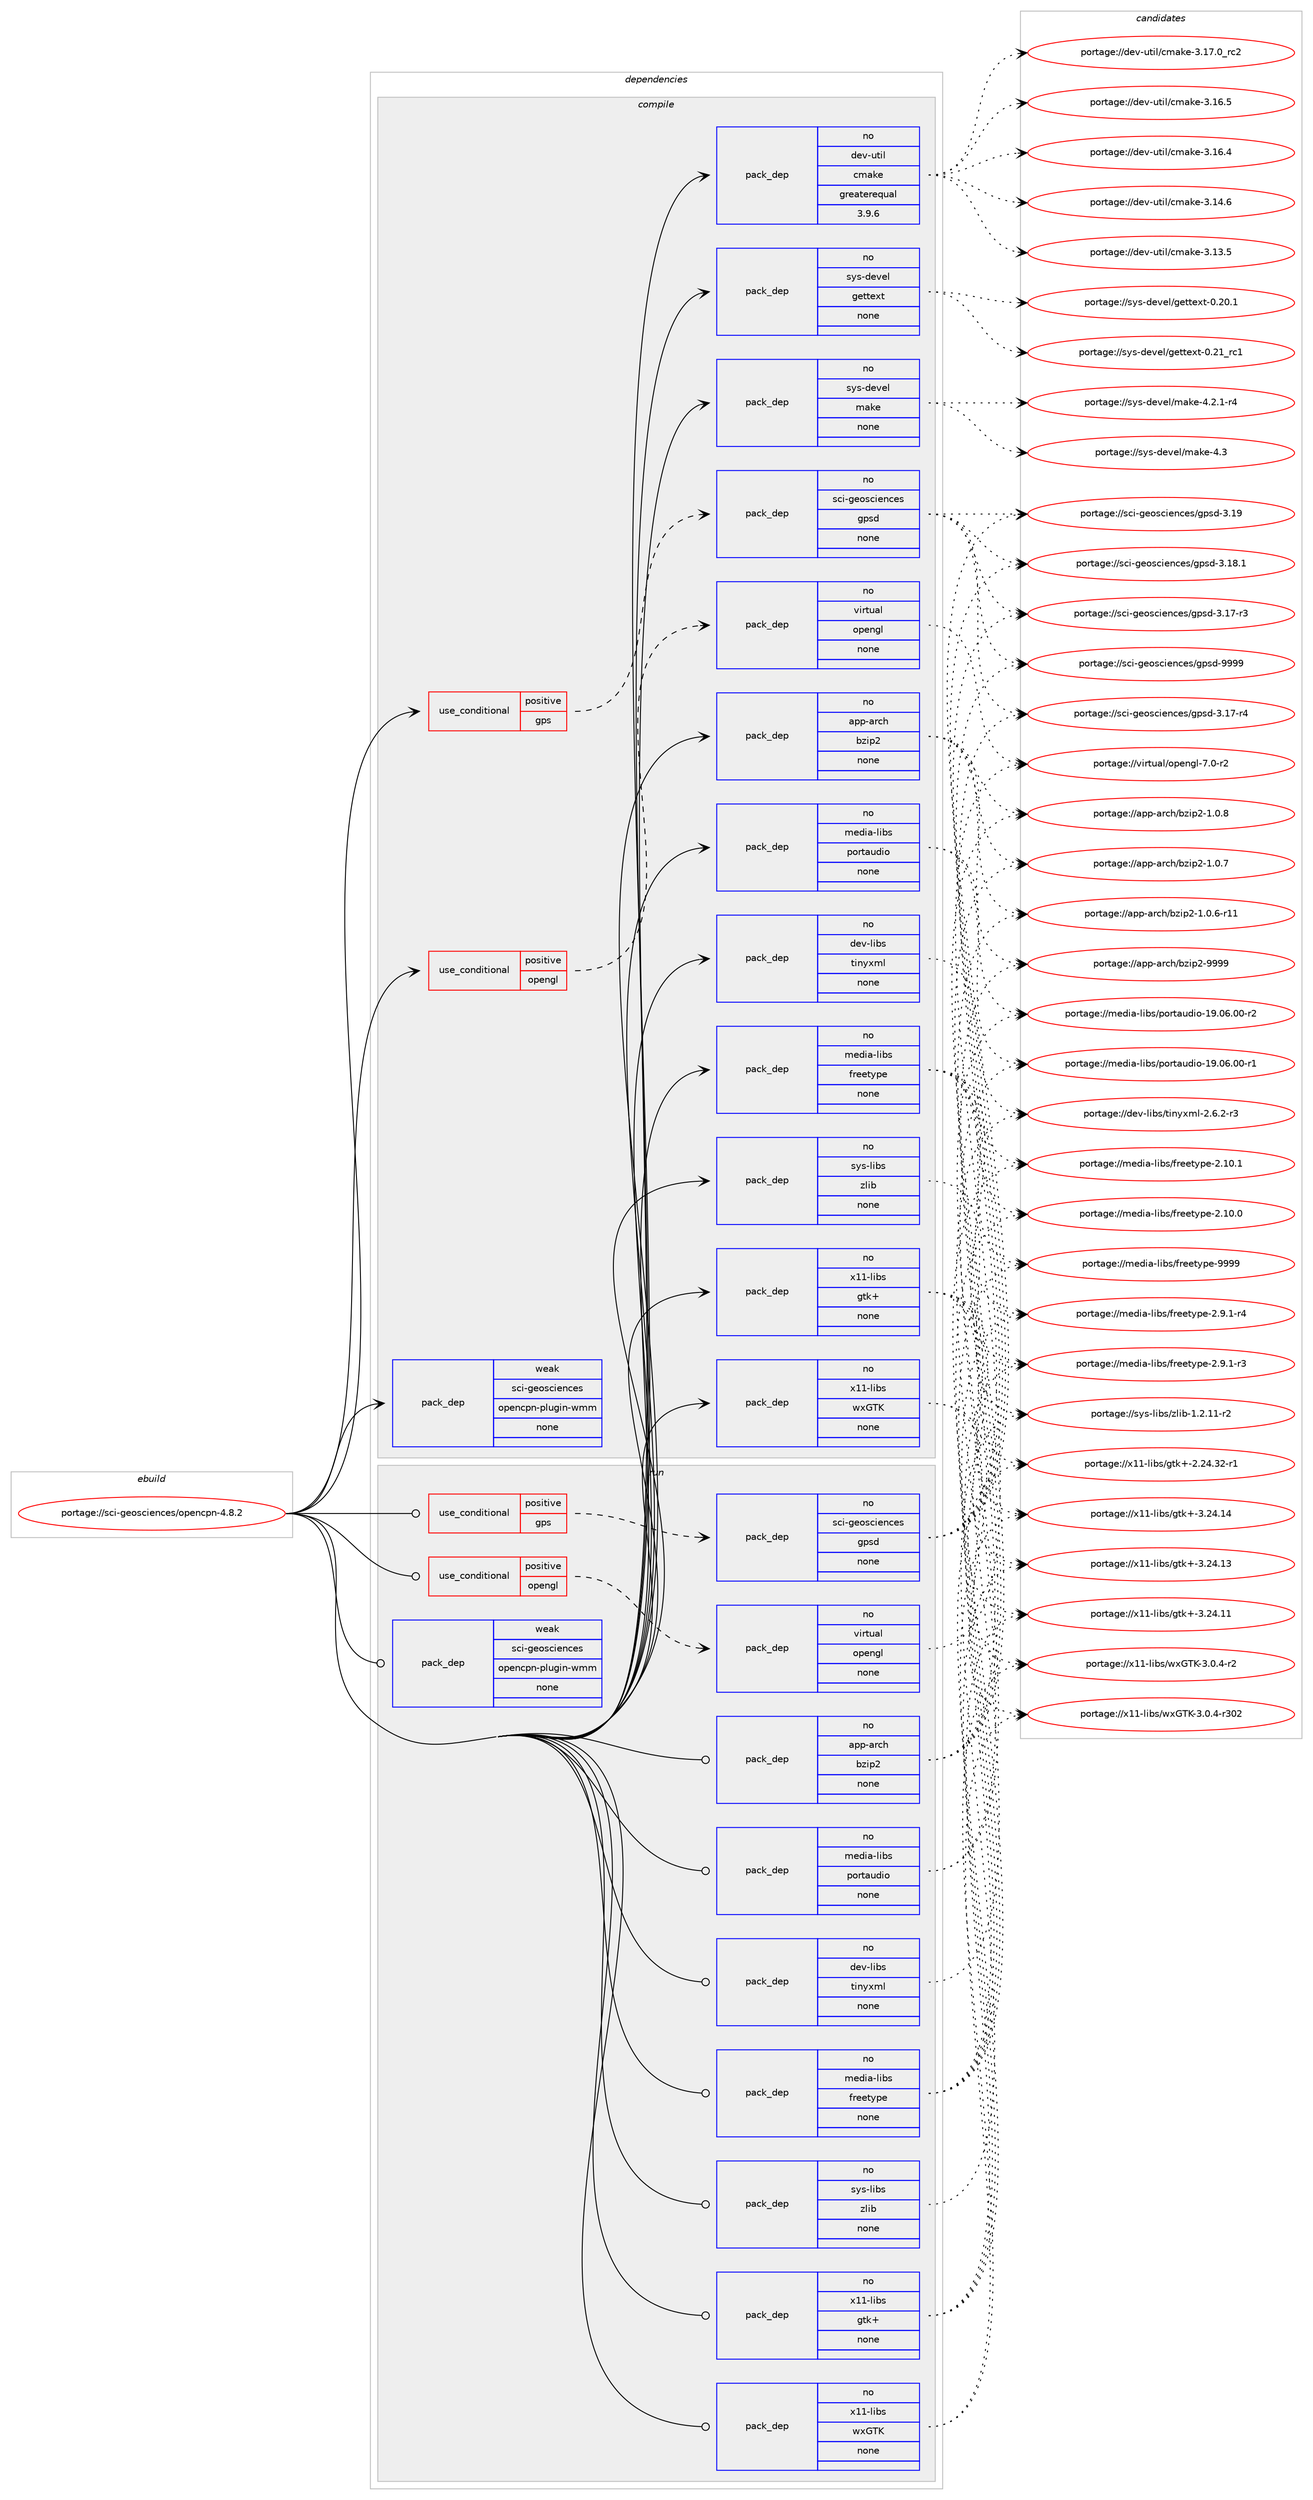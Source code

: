 digraph prolog {

# *************
# Graph options
# *************

newrank=true;
concentrate=true;
compound=true;
graph [rankdir=LR,fontname=Helvetica,fontsize=10,ranksep=1.5];#, ranksep=2.5, nodesep=0.2];
edge  [arrowhead=vee];
node  [fontname=Helvetica,fontsize=10];

# **********
# The ebuild
# **********

subgraph cluster_leftcol {
color=gray;
rank=same;
label=<<i>ebuild</i>>;
id [label="portage://sci-geosciences/opencpn-4.8.2", color=red, width=4, href="../sci-geosciences/opencpn-4.8.2.svg"];
}

# ****************
# The dependencies
# ****************

subgraph cluster_midcol {
color=gray;
label=<<i>dependencies</i>>;
subgraph cluster_compile {
fillcolor="#eeeeee";
style=filled;
label=<<i>compile</i>>;
subgraph cond7428 {
dependency40757 [label=<<TABLE BORDER="0" CELLBORDER="1" CELLSPACING="0" CELLPADDING="4"><TR><TD ROWSPAN="3" CELLPADDING="10">use_conditional</TD></TR><TR><TD>positive</TD></TR><TR><TD>gps</TD></TR></TABLE>>, shape=none, color=red];
subgraph pack32463 {
dependency40758 [label=<<TABLE BORDER="0" CELLBORDER="1" CELLSPACING="0" CELLPADDING="4" WIDTH="220"><TR><TD ROWSPAN="6" CELLPADDING="30">pack_dep</TD></TR><TR><TD WIDTH="110">no</TD></TR><TR><TD>sci-geosciences</TD></TR><TR><TD>gpsd</TD></TR><TR><TD>none</TD></TR><TR><TD></TD></TR></TABLE>>, shape=none, color=blue];
}
dependency40757:e -> dependency40758:w [weight=20,style="dashed",arrowhead="vee"];
}
id:e -> dependency40757:w [weight=20,style="solid",arrowhead="vee"];
subgraph cond7429 {
dependency40759 [label=<<TABLE BORDER="0" CELLBORDER="1" CELLSPACING="0" CELLPADDING="4"><TR><TD ROWSPAN="3" CELLPADDING="10">use_conditional</TD></TR><TR><TD>positive</TD></TR><TR><TD>opengl</TD></TR></TABLE>>, shape=none, color=red];
subgraph pack32464 {
dependency40760 [label=<<TABLE BORDER="0" CELLBORDER="1" CELLSPACING="0" CELLPADDING="4" WIDTH="220"><TR><TD ROWSPAN="6" CELLPADDING="30">pack_dep</TD></TR><TR><TD WIDTH="110">no</TD></TR><TR><TD>virtual</TD></TR><TR><TD>opengl</TD></TR><TR><TD>none</TD></TR><TR><TD></TD></TR></TABLE>>, shape=none, color=blue];
}
dependency40759:e -> dependency40760:w [weight=20,style="dashed",arrowhead="vee"];
}
id:e -> dependency40759:w [weight=20,style="solid",arrowhead="vee"];
subgraph pack32465 {
dependency40761 [label=<<TABLE BORDER="0" CELLBORDER="1" CELLSPACING="0" CELLPADDING="4" WIDTH="220"><TR><TD ROWSPAN="6" CELLPADDING="30">pack_dep</TD></TR><TR><TD WIDTH="110">no</TD></TR><TR><TD>app-arch</TD></TR><TR><TD>bzip2</TD></TR><TR><TD>none</TD></TR><TR><TD></TD></TR></TABLE>>, shape=none, color=blue];
}
id:e -> dependency40761:w [weight=20,style="solid",arrowhead="vee"];
subgraph pack32466 {
dependency40762 [label=<<TABLE BORDER="0" CELLBORDER="1" CELLSPACING="0" CELLPADDING="4" WIDTH="220"><TR><TD ROWSPAN="6" CELLPADDING="30">pack_dep</TD></TR><TR><TD WIDTH="110">no</TD></TR><TR><TD>dev-libs</TD></TR><TR><TD>tinyxml</TD></TR><TR><TD>none</TD></TR><TR><TD></TD></TR></TABLE>>, shape=none, color=blue];
}
id:e -> dependency40762:w [weight=20,style="solid",arrowhead="vee"];
subgraph pack32467 {
dependency40763 [label=<<TABLE BORDER="0" CELLBORDER="1" CELLSPACING="0" CELLPADDING="4" WIDTH="220"><TR><TD ROWSPAN="6" CELLPADDING="30">pack_dep</TD></TR><TR><TD WIDTH="110">no</TD></TR><TR><TD>dev-util</TD></TR><TR><TD>cmake</TD></TR><TR><TD>greaterequal</TD></TR><TR><TD>3.9.6</TD></TR></TABLE>>, shape=none, color=blue];
}
id:e -> dependency40763:w [weight=20,style="solid",arrowhead="vee"];
subgraph pack32468 {
dependency40764 [label=<<TABLE BORDER="0" CELLBORDER="1" CELLSPACING="0" CELLPADDING="4" WIDTH="220"><TR><TD ROWSPAN="6" CELLPADDING="30">pack_dep</TD></TR><TR><TD WIDTH="110">no</TD></TR><TR><TD>media-libs</TD></TR><TR><TD>freetype</TD></TR><TR><TD>none</TD></TR><TR><TD></TD></TR></TABLE>>, shape=none, color=blue];
}
id:e -> dependency40764:w [weight=20,style="solid",arrowhead="vee"];
subgraph pack32469 {
dependency40765 [label=<<TABLE BORDER="0" CELLBORDER="1" CELLSPACING="0" CELLPADDING="4" WIDTH="220"><TR><TD ROWSPAN="6" CELLPADDING="30">pack_dep</TD></TR><TR><TD WIDTH="110">no</TD></TR><TR><TD>media-libs</TD></TR><TR><TD>portaudio</TD></TR><TR><TD>none</TD></TR><TR><TD></TD></TR></TABLE>>, shape=none, color=blue];
}
id:e -> dependency40765:w [weight=20,style="solid",arrowhead="vee"];
subgraph pack32470 {
dependency40766 [label=<<TABLE BORDER="0" CELLBORDER="1" CELLSPACING="0" CELLPADDING="4" WIDTH="220"><TR><TD ROWSPAN="6" CELLPADDING="30">pack_dep</TD></TR><TR><TD WIDTH="110">no</TD></TR><TR><TD>sys-devel</TD></TR><TR><TD>gettext</TD></TR><TR><TD>none</TD></TR><TR><TD></TD></TR></TABLE>>, shape=none, color=blue];
}
id:e -> dependency40766:w [weight=20,style="solid",arrowhead="vee"];
subgraph pack32471 {
dependency40767 [label=<<TABLE BORDER="0" CELLBORDER="1" CELLSPACING="0" CELLPADDING="4" WIDTH="220"><TR><TD ROWSPAN="6" CELLPADDING="30">pack_dep</TD></TR><TR><TD WIDTH="110">no</TD></TR><TR><TD>sys-devel</TD></TR><TR><TD>make</TD></TR><TR><TD>none</TD></TR><TR><TD></TD></TR></TABLE>>, shape=none, color=blue];
}
id:e -> dependency40767:w [weight=20,style="solid",arrowhead="vee"];
subgraph pack32472 {
dependency40768 [label=<<TABLE BORDER="0" CELLBORDER="1" CELLSPACING="0" CELLPADDING="4" WIDTH="220"><TR><TD ROWSPAN="6" CELLPADDING="30">pack_dep</TD></TR><TR><TD WIDTH="110">no</TD></TR><TR><TD>sys-libs</TD></TR><TR><TD>zlib</TD></TR><TR><TD>none</TD></TR><TR><TD></TD></TR></TABLE>>, shape=none, color=blue];
}
id:e -> dependency40768:w [weight=20,style="solid",arrowhead="vee"];
subgraph pack32473 {
dependency40769 [label=<<TABLE BORDER="0" CELLBORDER="1" CELLSPACING="0" CELLPADDING="4" WIDTH="220"><TR><TD ROWSPAN="6" CELLPADDING="30">pack_dep</TD></TR><TR><TD WIDTH="110">no</TD></TR><TR><TD>x11-libs</TD></TR><TR><TD>gtk+</TD></TR><TR><TD>none</TD></TR><TR><TD></TD></TR></TABLE>>, shape=none, color=blue];
}
id:e -> dependency40769:w [weight=20,style="solid",arrowhead="vee"];
subgraph pack32474 {
dependency40770 [label=<<TABLE BORDER="0" CELLBORDER="1" CELLSPACING="0" CELLPADDING="4" WIDTH="220"><TR><TD ROWSPAN="6" CELLPADDING="30">pack_dep</TD></TR><TR><TD WIDTH="110">no</TD></TR><TR><TD>x11-libs</TD></TR><TR><TD>wxGTK</TD></TR><TR><TD>none</TD></TR><TR><TD></TD></TR></TABLE>>, shape=none, color=blue];
}
id:e -> dependency40770:w [weight=20,style="solid",arrowhead="vee"];
subgraph pack32475 {
dependency40771 [label=<<TABLE BORDER="0" CELLBORDER="1" CELLSPACING="0" CELLPADDING="4" WIDTH="220"><TR><TD ROWSPAN="6" CELLPADDING="30">pack_dep</TD></TR><TR><TD WIDTH="110">weak</TD></TR><TR><TD>sci-geosciences</TD></TR><TR><TD>opencpn-plugin-wmm</TD></TR><TR><TD>none</TD></TR><TR><TD></TD></TR></TABLE>>, shape=none, color=blue];
}
id:e -> dependency40771:w [weight=20,style="solid",arrowhead="vee"];
}
subgraph cluster_compileandrun {
fillcolor="#eeeeee";
style=filled;
label=<<i>compile and run</i>>;
}
subgraph cluster_run {
fillcolor="#eeeeee";
style=filled;
label=<<i>run</i>>;
subgraph cond7430 {
dependency40772 [label=<<TABLE BORDER="0" CELLBORDER="1" CELLSPACING="0" CELLPADDING="4"><TR><TD ROWSPAN="3" CELLPADDING="10">use_conditional</TD></TR><TR><TD>positive</TD></TR><TR><TD>gps</TD></TR></TABLE>>, shape=none, color=red];
subgraph pack32476 {
dependency40773 [label=<<TABLE BORDER="0" CELLBORDER="1" CELLSPACING="0" CELLPADDING="4" WIDTH="220"><TR><TD ROWSPAN="6" CELLPADDING="30">pack_dep</TD></TR><TR><TD WIDTH="110">no</TD></TR><TR><TD>sci-geosciences</TD></TR><TR><TD>gpsd</TD></TR><TR><TD>none</TD></TR><TR><TD></TD></TR></TABLE>>, shape=none, color=blue];
}
dependency40772:e -> dependency40773:w [weight=20,style="dashed",arrowhead="vee"];
}
id:e -> dependency40772:w [weight=20,style="solid",arrowhead="odot"];
subgraph cond7431 {
dependency40774 [label=<<TABLE BORDER="0" CELLBORDER="1" CELLSPACING="0" CELLPADDING="4"><TR><TD ROWSPAN="3" CELLPADDING="10">use_conditional</TD></TR><TR><TD>positive</TD></TR><TR><TD>opengl</TD></TR></TABLE>>, shape=none, color=red];
subgraph pack32477 {
dependency40775 [label=<<TABLE BORDER="0" CELLBORDER="1" CELLSPACING="0" CELLPADDING="4" WIDTH="220"><TR><TD ROWSPAN="6" CELLPADDING="30">pack_dep</TD></TR><TR><TD WIDTH="110">no</TD></TR><TR><TD>virtual</TD></TR><TR><TD>opengl</TD></TR><TR><TD>none</TD></TR><TR><TD></TD></TR></TABLE>>, shape=none, color=blue];
}
dependency40774:e -> dependency40775:w [weight=20,style="dashed",arrowhead="vee"];
}
id:e -> dependency40774:w [weight=20,style="solid",arrowhead="odot"];
subgraph pack32478 {
dependency40776 [label=<<TABLE BORDER="0" CELLBORDER="1" CELLSPACING="0" CELLPADDING="4" WIDTH="220"><TR><TD ROWSPAN="6" CELLPADDING="30">pack_dep</TD></TR><TR><TD WIDTH="110">no</TD></TR><TR><TD>app-arch</TD></TR><TR><TD>bzip2</TD></TR><TR><TD>none</TD></TR><TR><TD></TD></TR></TABLE>>, shape=none, color=blue];
}
id:e -> dependency40776:w [weight=20,style="solid",arrowhead="odot"];
subgraph pack32479 {
dependency40777 [label=<<TABLE BORDER="0" CELLBORDER="1" CELLSPACING="0" CELLPADDING="4" WIDTH="220"><TR><TD ROWSPAN="6" CELLPADDING="30">pack_dep</TD></TR><TR><TD WIDTH="110">no</TD></TR><TR><TD>dev-libs</TD></TR><TR><TD>tinyxml</TD></TR><TR><TD>none</TD></TR><TR><TD></TD></TR></TABLE>>, shape=none, color=blue];
}
id:e -> dependency40777:w [weight=20,style="solid",arrowhead="odot"];
subgraph pack32480 {
dependency40778 [label=<<TABLE BORDER="0" CELLBORDER="1" CELLSPACING="0" CELLPADDING="4" WIDTH="220"><TR><TD ROWSPAN="6" CELLPADDING="30">pack_dep</TD></TR><TR><TD WIDTH="110">no</TD></TR><TR><TD>media-libs</TD></TR><TR><TD>freetype</TD></TR><TR><TD>none</TD></TR><TR><TD></TD></TR></TABLE>>, shape=none, color=blue];
}
id:e -> dependency40778:w [weight=20,style="solid",arrowhead="odot"];
subgraph pack32481 {
dependency40779 [label=<<TABLE BORDER="0" CELLBORDER="1" CELLSPACING="0" CELLPADDING="4" WIDTH="220"><TR><TD ROWSPAN="6" CELLPADDING="30">pack_dep</TD></TR><TR><TD WIDTH="110">no</TD></TR><TR><TD>media-libs</TD></TR><TR><TD>portaudio</TD></TR><TR><TD>none</TD></TR><TR><TD></TD></TR></TABLE>>, shape=none, color=blue];
}
id:e -> dependency40779:w [weight=20,style="solid",arrowhead="odot"];
subgraph pack32482 {
dependency40780 [label=<<TABLE BORDER="0" CELLBORDER="1" CELLSPACING="0" CELLPADDING="4" WIDTH="220"><TR><TD ROWSPAN="6" CELLPADDING="30">pack_dep</TD></TR><TR><TD WIDTH="110">no</TD></TR><TR><TD>sys-libs</TD></TR><TR><TD>zlib</TD></TR><TR><TD>none</TD></TR><TR><TD></TD></TR></TABLE>>, shape=none, color=blue];
}
id:e -> dependency40780:w [weight=20,style="solid",arrowhead="odot"];
subgraph pack32483 {
dependency40781 [label=<<TABLE BORDER="0" CELLBORDER="1" CELLSPACING="0" CELLPADDING="4" WIDTH="220"><TR><TD ROWSPAN="6" CELLPADDING="30">pack_dep</TD></TR><TR><TD WIDTH="110">no</TD></TR><TR><TD>x11-libs</TD></TR><TR><TD>gtk+</TD></TR><TR><TD>none</TD></TR><TR><TD></TD></TR></TABLE>>, shape=none, color=blue];
}
id:e -> dependency40781:w [weight=20,style="solid",arrowhead="odot"];
subgraph pack32484 {
dependency40782 [label=<<TABLE BORDER="0" CELLBORDER="1" CELLSPACING="0" CELLPADDING="4" WIDTH="220"><TR><TD ROWSPAN="6" CELLPADDING="30">pack_dep</TD></TR><TR><TD WIDTH="110">no</TD></TR><TR><TD>x11-libs</TD></TR><TR><TD>wxGTK</TD></TR><TR><TD>none</TD></TR><TR><TD></TD></TR></TABLE>>, shape=none, color=blue];
}
id:e -> dependency40782:w [weight=20,style="solid",arrowhead="odot"];
subgraph pack32485 {
dependency40783 [label=<<TABLE BORDER="0" CELLBORDER="1" CELLSPACING="0" CELLPADDING="4" WIDTH="220"><TR><TD ROWSPAN="6" CELLPADDING="30">pack_dep</TD></TR><TR><TD WIDTH="110">weak</TD></TR><TR><TD>sci-geosciences</TD></TR><TR><TD>opencpn-plugin-wmm</TD></TR><TR><TD>none</TD></TR><TR><TD></TD></TR></TABLE>>, shape=none, color=blue];
}
id:e -> dependency40783:w [weight=20,style="solid",arrowhead="odot"];
}
}

# **************
# The candidates
# **************

subgraph cluster_choices {
rank=same;
color=gray;
label=<<i>candidates</i>>;

subgraph choice32463 {
color=black;
nodesep=1;
choice11599105451031011111159910510111099101115471031121151004557575757 [label="portage://sci-geosciences/gpsd-9999", color=red, width=4,href="../sci-geosciences/gpsd-9999.svg"];
choice11599105451031011111159910510111099101115471031121151004551464957 [label="portage://sci-geosciences/gpsd-3.19", color=red, width=4,href="../sci-geosciences/gpsd-3.19.svg"];
choice115991054510310111111599105101110991011154710311211510045514649564649 [label="portage://sci-geosciences/gpsd-3.18.1", color=red, width=4,href="../sci-geosciences/gpsd-3.18.1.svg"];
choice115991054510310111111599105101110991011154710311211510045514649554511452 [label="portage://sci-geosciences/gpsd-3.17-r4", color=red, width=4,href="../sci-geosciences/gpsd-3.17-r4.svg"];
choice115991054510310111111599105101110991011154710311211510045514649554511451 [label="portage://sci-geosciences/gpsd-3.17-r3", color=red, width=4,href="../sci-geosciences/gpsd-3.17-r3.svg"];
dependency40758:e -> choice11599105451031011111159910510111099101115471031121151004557575757:w [style=dotted,weight="100"];
dependency40758:e -> choice11599105451031011111159910510111099101115471031121151004551464957:w [style=dotted,weight="100"];
dependency40758:e -> choice115991054510310111111599105101110991011154710311211510045514649564649:w [style=dotted,weight="100"];
dependency40758:e -> choice115991054510310111111599105101110991011154710311211510045514649554511452:w [style=dotted,weight="100"];
dependency40758:e -> choice115991054510310111111599105101110991011154710311211510045514649554511451:w [style=dotted,weight="100"];
}
subgraph choice32464 {
color=black;
nodesep=1;
choice1181051141161179710847111112101110103108455546484511450 [label="portage://virtual/opengl-7.0-r2", color=red, width=4,href="../virtual/opengl-7.0-r2.svg"];
dependency40760:e -> choice1181051141161179710847111112101110103108455546484511450:w [style=dotted,weight="100"];
}
subgraph choice32465 {
color=black;
nodesep=1;
choice971121124597114991044798122105112504557575757 [label="portage://app-arch/bzip2-9999", color=red, width=4,href="../app-arch/bzip2-9999.svg"];
choice97112112459711499104479812210511250454946484656 [label="portage://app-arch/bzip2-1.0.8", color=red, width=4,href="../app-arch/bzip2-1.0.8.svg"];
choice97112112459711499104479812210511250454946484655 [label="portage://app-arch/bzip2-1.0.7", color=red, width=4,href="../app-arch/bzip2-1.0.7.svg"];
choice97112112459711499104479812210511250454946484654451144949 [label="portage://app-arch/bzip2-1.0.6-r11", color=red, width=4,href="../app-arch/bzip2-1.0.6-r11.svg"];
dependency40761:e -> choice971121124597114991044798122105112504557575757:w [style=dotted,weight="100"];
dependency40761:e -> choice97112112459711499104479812210511250454946484656:w [style=dotted,weight="100"];
dependency40761:e -> choice97112112459711499104479812210511250454946484655:w [style=dotted,weight="100"];
dependency40761:e -> choice97112112459711499104479812210511250454946484654451144949:w [style=dotted,weight="100"];
}
subgraph choice32466 {
color=black;
nodesep=1;
choice1001011184510810598115471161051101211201091084550465446504511451 [label="portage://dev-libs/tinyxml-2.6.2-r3", color=red, width=4,href="../dev-libs/tinyxml-2.6.2-r3.svg"];
dependency40762:e -> choice1001011184510810598115471161051101211201091084550465446504511451:w [style=dotted,weight="100"];
}
subgraph choice32467 {
color=black;
nodesep=1;
choice1001011184511711610510847991099710710145514649554648951149950 [label="portage://dev-util/cmake-3.17.0_rc2", color=red, width=4,href="../dev-util/cmake-3.17.0_rc2.svg"];
choice1001011184511711610510847991099710710145514649544653 [label="portage://dev-util/cmake-3.16.5", color=red, width=4,href="../dev-util/cmake-3.16.5.svg"];
choice1001011184511711610510847991099710710145514649544652 [label="portage://dev-util/cmake-3.16.4", color=red, width=4,href="../dev-util/cmake-3.16.4.svg"];
choice1001011184511711610510847991099710710145514649524654 [label="portage://dev-util/cmake-3.14.6", color=red, width=4,href="../dev-util/cmake-3.14.6.svg"];
choice1001011184511711610510847991099710710145514649514653 [label="portage://dev-util/cmake-3.13.5", color=red, width=4,href="../dev-util/cmake-3.13.5.svg"];
dependency40763:e -> choice1001011184511711610510847991099710710145514649554648951149950:w [style=dotted,weight="100"];
dependency40763:e -> choice1001011184511711610510847991099710710145514649544653:w [style=dotted,weight="100"];
dependency40763:e -> choice1001011184511711610510847991099710710145514649544652:w [style=dotted,weight="100"];
dependency40763:e -> choice1001011184511711610510847991099710710145514649524654:w [style=dotted,weight="100"];
dependency40763:e -> choice1001011184511711610510847991099710710145514649514653:w [style=dotted,weight="100"];
}
subgraph choice32468 {
color=black;
nodesep=1;
choice109101100105974510810598115471021141011011161211121014557575757 [label="portage://media-libs/freetype-9999", color=red, width=4,href="../media-libs/freetype-9999.svg"];
choice109101100105974510810598115471021141011011161211121014550465746494511452 [label="portage://media-libs/freetype-2.9.1-r4", color=red, width=4,href="../media-libs/freetype-2.9.1-r4.svg"];
choice109101100105974510810598115471021141011011161211121014550465746494511451 [label="portage://media-libs/freetype-2.9.1-r3", color=red, width=4,href="../media-libs/freetype-2.9.1-r3.svg"];
choice1091011001059745108105981154710211410110111612111210145504649484649 [label="portage://media-libs/freetype-2.10.1", color=red, width=4,href="../media-libs/freetype-2.10.1.svg"];
choice1091011001059745108105981154710211410110111612111210145504649484648 [label="portage://media-libs/freetype-2.10.0", color=red, width=4,href="../media-libs/freetype-2.10.0.svg"];
dependency40764:e -> choice109101100105974510810598115471021141011011161211121014557575757:w [style=dotted,weight="100"];
dependency40764:e -> choice109101100105974510810598115471021141011011161211121014550465746494511452:w [style=dotted,weight="100"];
dependency40764:e -> choice109101100105974510810598115471021141011011161211121014550465746494511451:w [style=dotted,weight="100"];
dependency40764:e -> choice1091011001059745108105981154710211410110111612111210145504649484649:w [style=dotted,weight="100"];
dependency40764:e -> choice1091011001059745108105981154710211410110111612111210145504649484648:w [style=dotted,weight="100"];
}
subgraph choice32469 {
color=black;
nodesep=1;
choice10910110010597451081059811547112111114116971171001051114549574648544648484511450 [label="portage://media-libs/portaudio-19.06.00-r2", color=red, width=4,href="../media-libs/portaudio-19.06.00-r2.svg"];
choice10910110010597451081059811547112111114116971171001051114549574648544648484511449 [label="portage://media-libs/portaudio-19.06.00-r1", color=red, width=4,href="../media-libs/portaudio-19.06.00-r1.svg"];
dependency40765:e -> choice10910110010597451081059811547112111114116971171001051114549574648544648484511450:w [style=dotted,weight="100"];
dependency40765:e -> choice10910110010597451081059811547112111114116971171001051114549574648544648484511449:w [style=dotted,weight="100"];
}
subgraph choice32470 {
color=black;
nodesep=1;
choice11512111545100101118101108471031011161161011201164548465049951149949 [label="portage://sys-devel/gettext-0.21_rc1", color=red, width=4,href="../sys-devel/gettext-0.21_rc1.svg"];
choice115121115451001011181011084710310111611610112011645484650484649 [label="portage://sys-devel/gettext-0.20.1", color=red, width=4,href="../sys-devel/gettext-0.20.1.svg"];
dependency40766:e -> choice11512111545100101118101108471031011161161011201164548465049951149949:w [style=dotted,weight="100"];
dependency40766:e -> choice115121115451001011181011084710310111611610112011645484650484649:w [style=dotted,weight="100"];
}
subgraph choice32471 {
color=black;
nodesep=1;
choice11512111545100101118101108471099710710145524651 [label="portage://sys-devel/make-4.3", color=red, width=4,href="../sys-devel/make-4.3.svg"];
choice1151211154510010111810110847109971071014552465046494511452 [label="portage://sys-devel/make-4.2.1-r4", color=red, width=4,href="../sys-devel/make-4.2.1-r4.svg"];
dependency40767:e -> choice11512111545100101118101108471099710710145524651:w [style=dotted,weight="100"];
dependency40767:e -> choice1151211154510010111810110847109971071014552465046494511452:w [style=dotted,weight="100"];
}
subgraph choice32472 {
color=black;
nodesep=1;
choice11512111545108105981154712210810598454946504649494511450 [label="portage://sys-libs/zlib-1.2.11-r2", color=red, width=4,href="../sys-libs/zlib-1.2.11-r2.svg"];
dependency40768:e -> choice11512111545108105981154712210810598454946504649494511450:w [style=dotted,weight="100"];
}
subgraph choice32473 {
color=black;
nodesep=1;
choice1204949451081059811547103116107434551465052464952 [label="portage://x11-libs/gtk+-3.24.14", color=red, width=4,href="../x11-libs/gtk+-3.24.14.svg"];
choice1204949451081059811547103116107434551465052464951 [label="portage://x11-libs/gtk+-3.24.13", color=red, width=4,href="../x11-libs/gtk+-3.24.13.svg"];
choice1204949451081059811547103116107434551465052464949 [label="portage://x11-libs/gtk+-3.24.11", color=red, width=4,href="../x11-libs/gtk+-3.24.11.svg"];
choice12049494510810598115471031161074345504650524651504511449 [label="portage://x11-libs/gtk+-2.24.32-r1", color=red, width=4,href="../x11-libs/gtk+-2.24.32-r1.svg"];
dependency40769:e -> choice1204949451081059811547103116107434551465052464952:w [style=dotted,weight="100"];
dependency40769:e -> choice1204949451081059811547103116107434551465052464951:w [style=dotted,weight="100"];
dependency40769:e -> choice1204949451081059811547103116107434551465052464949:w [style=dotted,weight="100"];
dependency40769:e -> choice12049494510810598115471031161074345504650524651504511449:w [style=dotted,weight="100"];
}
subgraph choice32474 {
color=black;
nodesep=1;
choice120494945108105981154711912071847545514648465245114514850 [label="portage://x11-libs/wxGTK-3.0.4-r302", color=red, width=4,href="../x11-libs/wxGTK-3.0.4-r302.svg"];
choice12049494510810598115471191207184754551464846524511450 [label="portage://x11-libs/wxGTK-3.0.4-r2", color=red, width=4,href="../x11-libs/wxGTK-3.0.4-r2.svg"];
dependency40770:e -> choice120494945108105981154711912071847545514648465245114514850:w [style=dotted,weight="100"];
dependency40770:e -> choice12049494510810598115471191207184754551464846524511450:w [style=dotted,weight="100"];
}
subgraph choice32475 {
color=black;
nodesep=1;
}
subgraph choice32476 {
color=black;
nodesep=1;
choice11599105451031011111159910510111099101115471031121151004557575757 [label="portage://sci-geosciences/gpsd-9999", color=red, width=4,href="../sci-geosciences/gpsd-9999.svg"];
choice11599105451031011111159910510111099101115471031121151004551464957 [label="portage://sci-geosciences/gpsd-3.19", color=red, width=4,href="../sci-geosciences/gpsd-3.19.svg"];
choice115991054510310111111599105101110991011154710311211510045514649564649 [label="portage://sci-geosciences/gpsd-3.18.1", color=red, width=4,href="../sci-geosciences/gpsd-3.18.1.svg"];
choice115991054510310111111599105101110991011154710311211510045514649554511452 [label="portage://sci-geosciences/gpsd-3.17-r4", color=red, width=4,href="../sci-geosciences/gpsd-3.17-r4.svg"];
choice115991054510310111111599105101110991011154710311211510045514649554511451 [label="portage://sci-geosciences/gpsd-3.17-r3", color=red, width=4,href="../sci-geosciences/gpsd-3.17-r3.svg"];
dependency40773:e -> choice11599105451031011111159910510111099101115471031121151004557575757:w [style=dotted,weight="100"];
dependency40773:e -> choice11599105451031011111159910510111099101115471031121151004551464957:w [style=dotted,weight="100"];
dependency40773:e -> choice115991054510310111111599105101110991011154710311211510045514649564649:w [style=dotted,weight="100"];
dependency40773:e -> choice115991054510310111111599105101110991011154710311211510045514649554511452:w [style=dotted,weight="100"];
dependency40773:e -> choice115991054510310111111599105101110991011154710311211510045514649554511451:w [style=dotted,weight="100"];
}
subgraph choice32477 {
color=black;
nodesep=1;
choice1181051141161179710847111112101110103108455546484511450 [label="portage://virtual/opengl-7.0-r2", color=red, width=4,href="../virtual/opengl-7.0-r2.svg"];
dependency40775:e -> choice1181051141161179710847111112101110103108455546484511450:w [style=dotted,weight="100"];
}
subgraph choice32478 {
color=black;
nodesep=1;
choice971121124597114991044798122105112504557575757 [label="portage://app-arch/bzip2-9999", color=red, width=4,href="../app-arch/bzip2-9999.svg"];
choice97112112459711499104479812210511250454946484656 [label="portage://app-arch/bzip2-1.0.8", color=red, width=4,href="../app-arch/bzip2-1.0.8.svg"];
choice97112112459711499104479812210511250454946484655 [label="portage://app-arch/bzip2-1.0.7", color=red, width=4,href="../app-arch/bzip2-1.0.7.svg"];
choice97112112459711499104479812210511250454946484654451144949 [label="portage://app-arch/bzip2-1.0.6-r11", color=red, width=4,href="../app-arch/bzip2-1.0.6-r11.svg"];
dependency40776:e -> choice971121124597114991044798122105112504557575757:w [style=dotted,weight="100"];
dependency40776:e -> choice97112112459711499104479812210511250454946484656:w [style=dotted,weight="100"];
dependency40776:e -> choice97112112459711499104479812210511250454946484655:w [style=dotted,weight="100"];
dependency40776:e -> choice97112112459711499104479812210511250454946484654451144949:w [style=dotted,weight="100"];
}
subgraph choice32479 {
color=black;
nodesep=1;
choice1001011184510810598115471161051101211201091084550465446504511451 [label="portage://dev-libs/tinyxml-2.6.2-r3", color=red, width=4,href="../dev-libs/tinyxml-2.6.2-r3.svg"];
dependency40777:e -> choice1001011184510810598115471161051101211201091084550465446504511451:w [style=dotted,weight="100"];
}
subgraph choice32480 {
color=black;
nodesep=1;
choice109101100105974510810598115471021141011011161211121014557575757 [label="portage://media-libs/freetype-9999", color=red, width=4,href="../media-libs/freetype-9999.svg"];
choice109101100105974510810598115471021141011011161211121014550465746494511452 [label="portage://media-libs/freetype-2.9.1-r4", color=red, width=4,href="../media-libs/freetype-2.9.1-r4.svg"];
choice109101100105974510810598115471021141011011161211121014550465746494511451 [label="portage://media-libs/freetype-2.9.1-r3", color=red, width=4,href="../media-libs/freetype-2.9.1-r3.svg"];
choice1091011001059745108105981154710211410110111612111210145504649484649 [label="portage://media-libs/freetype-2.10.1", color=red, width=4,href="../media-libs/freetype-2.10.1.svg"];
choice1091011001059745108105981154710211410110111612111210145504649484648 [label="portage://media-libs/freetype-2.10.0", color=red, width=4,href="../media-libs/freetype-2.10.0.svg"];
dependency40778:e -> choice109101100105974510810598115471021141011011161211121014557575757:w [style=dotted,weight="100"];
dependency40778:e -> choice109101100105974510810598115471021141011011161211121014550465746494511452:w [style=dotted,weight="100"];
dependency40778:e -> choice109101100105974510810598115471021141011011161211121014550465746494511451:w [style=dotted,weight="100"];
dependency40778:e -> choice1091011001059745108105981154710211410110111612111210145504649484649:w [style=dotted,weight="100"];
dependency40778:e -> choice1091011001059745108105981154710211410110111612111210145504649484648:w [style=dotted,weight="100"];
}
subgraph choice32481 {
color=black;
nodesep=1;
choice10910110010597451081059811547112111114116971171001051114549574648544648484511450 [label="portage://media-libs/portaudio-19.06.00-r2", color=red, width=4,href="../media-libs/portaudio-19.06.00-r2.svg"];
choice10910110010597451081059811547112111114116971171001051114549574648544648484511449 [label="portage://media-libs/portaudio-19.06.00-r1", color=red, width=4,href="../media-libs/portaudio-19.06.00-r1.svg"];
dependency40779:e -> choice10910110010597451081059811547112111114116971171001051114549574648544648484511450:w [style=dotted,weight="100"];
dependency40779:e -> choice10910110010597451081059811547112111114116971171001051114549574648544648484511449:w [style=dotted,weight="100"];
}
subgraph choice32482 {
color=black;
nodesep=1;
choice11512111545108105981154712210810598454946504649494511450 [label="portage://sys-libs/zlib-1.2.11-r2", color=red, width=4,href="../sys-libs/zlib-1.2.11-r2.svg"];
dependency40780:e -> choice11512111545108105981154712210810598454946504649494511450:w [style=dotted,weight="100"];
}
subgraph choice32483 {
color=black;
nodesep=1;
choice1204949451081059811547103116107434551465052464952 [label="portage://x11-libs/gtk+-3.24.14", color=red, width=4,href="../x11-libs/gtk+-3.24.14.svg"];
choice1204949451081059811547103116107434551465052464951 [label="portage://x11-libs/gtk+-3.24.13", color=red, width=4,href="../x11-libs/gtk+-3.24.13.svg"];
choice1204949451081059811547103116107434551465052464949 [label="portage://x11-libs/gtk+-3.24.11", color=red, width=4,href="../x11-libs/gtk+-3.24.11.svg"];
choice12049494510810598115471031161074345504650524651504511449 [label="portage://x11-libs/gtk+-2.24.32-r1", color=red, width=4,href="../x11-libs/gtk+-2.24.32-r1.svg"];
dependency40781:e -> choice1204949451081059811547103116107434551465052464952:w [style=dotted,weight="100"];
dependency40781:e -> choice1204949451081059811547103116107434551465052464951:w [style=dotted,weight="100"];
dependency40781:e -> choice1204949451081059811547103116107434551465052464949:w [style=dotted,weight="100"];
dependency40781:e -> choice12049494510810598115471031161074345504650524651504511449:w [style=dotted,weight="100"];
}
subgraph choice32484 {
color=black;
nodesep=1;
choice120494945108105981154711912071847545514648465245114514850 [label="portage://x11-libs/wxGTK-3.0.4-r302", color=red, width=4,href="../x11-libs/wxGTK-3.0.4-r302.svg"];
choice12049494510810598115471191207184754551464846524511450 [label="portage://x11-libs/wxGTK-3.0.4-r2", color=red, width=4,href="../x11-libs/wxGTK-3.0.4-r2.svg"];
dependency40782:e -> choice120494945108105981154711912071847545514648465245114514850:w [style=dotted,weight="100"];
dependency40782:e -> choice12049494510810598115471191207184754551464846524511450:w [style=dotted,weight="100"];
}
subgraph choice32485 {
color=black;
nodesep=1;
}
}

}
